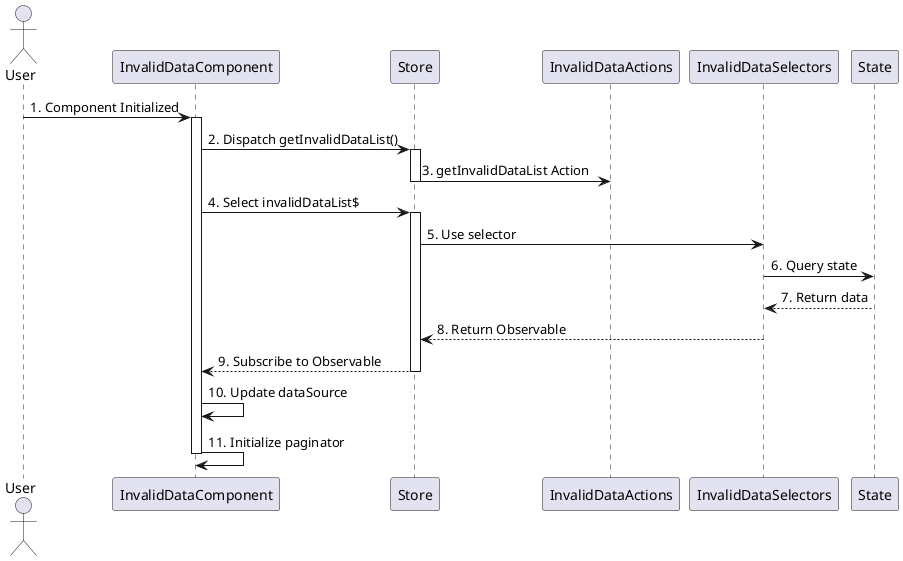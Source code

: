 @startuml InvalidDataComponent_Flow

actor User
participant "InvalidDataComponent" as Comp
participant "Store" as Store
participant "InvalidDataActions" as Act
participant "InvalidDataSelectors" as Sel
participant "State" as State

User -> Comp : 1. Component Initialized
activate Comp

Comp -> Store : 2. Dispatch getInvalidDataList()
activate Store
Store -> Act : 3. getInvalidDataList Action
deactivate Store

Comp -> Store : 4. Select invalidDataList$
activate Store
Store -> Sel : 5. Use selector
Sel -> State : 6. Query state
State --> Sel : 7. Return data
Sel --> Store : 8. Return Observable
Store --> Comp : 9. Subscribe to Observable
deactivate Store

Comp -> Comp : 10. Update dataSource
Comp -> Comp : 11. Initialize paginator

deactivate Comp

@enduml
